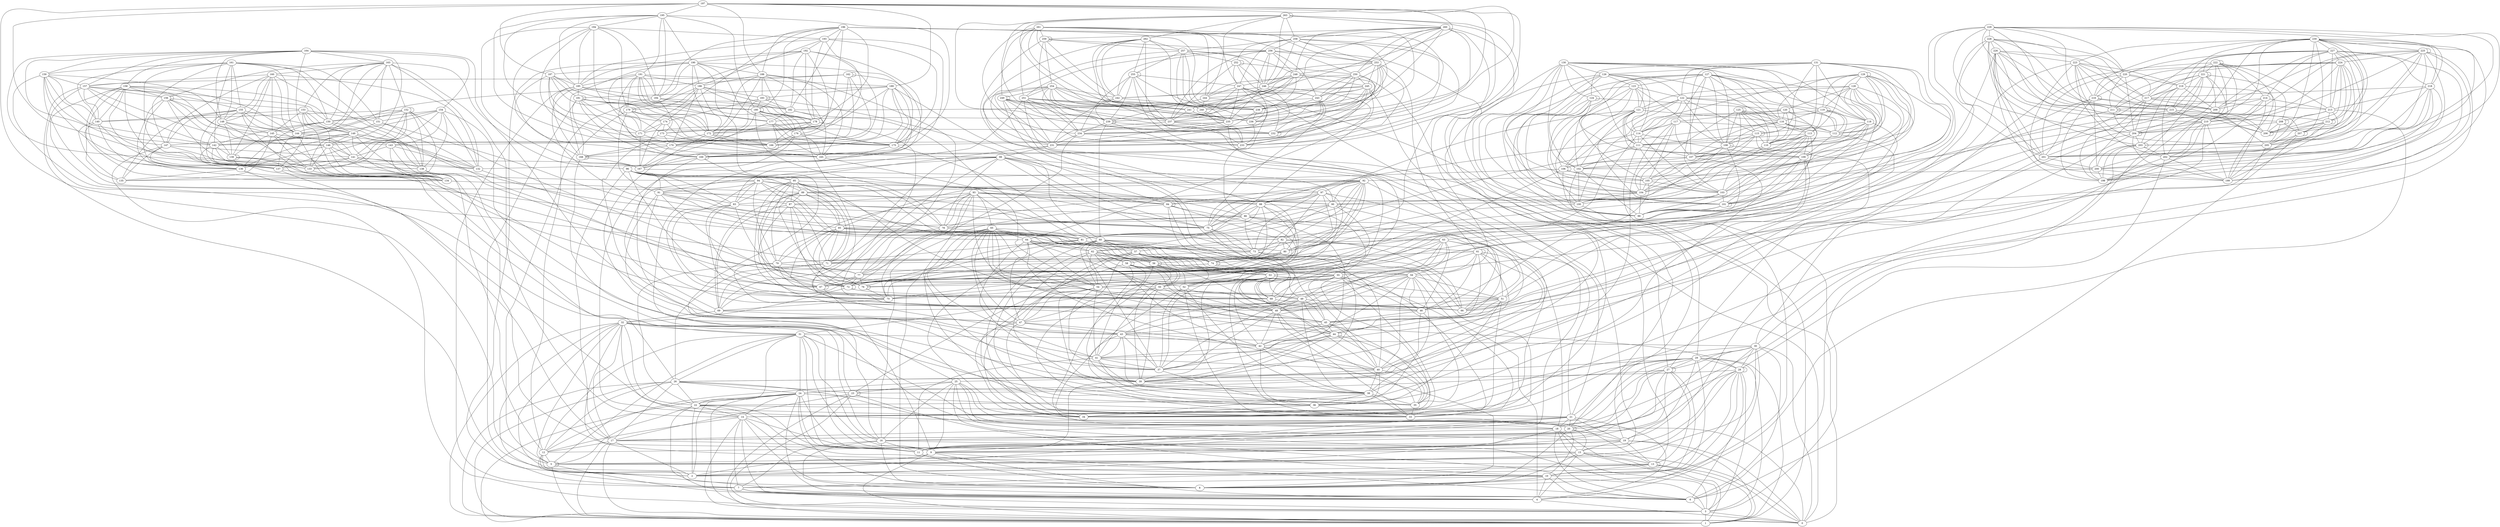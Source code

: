 /* Created by igraph 0.7.1 */
graph {
  0 [
    com=0
  ];
  1 [
    com=0
  ];
  2 [
    com=0
  ];
  3 [
    com=0
  ];
  4 [
    com=0
  ];
  5 [
    com=0
  ];
  6 [
    com=0
  ];
  7 [
    com=0
  ];
  8 [
    com=0
  ];
  9 [
    com=0
  ];
  10 [
    com=0
  ];
  11 [
    com=0
  ];
  12 [
    com=0
  ];
  13 [
    com=0
  ];
  14 [
    com=0
  ];
  15 [
    com=0
  ];
  16 [
    com=0
  ];
  17 [
    com=0
  ];
  18 [
    com=0
  ];
  19 [
    com=0
  ];
  20 [
    com=0
  ];
  21 [
    com=0
  ];
  22 [
    com=0
  ];
  23 [
    com=0
  ];
  24 [
    com=0
  ];
  25 [
    com=0
  ];
  26 [
    com=0
  ];
  27 [
    com=0
  ];
  28 [
    com=0
  ];
  29 [
    com=0
  ];
  30 [
    com=0
  ];
  31 [
    com=0
  ];
  32 [
    com=0
  ];
  33 [
    com=1
  ];
  34 [
    com=1
  ];
  35 [
    com=1
  ];
  36 [
    com=1
  ];
  37 [
    com=1
  ];
  38 [
    com=1
  ];
  39 [
    com=1
  ];
  40 [
    com=1
  ];
  41 [
    com=1
  ];
  42 [
    com=1
  ];
  43 [
    com=1
  ];
  44 [
    com=1
  ];
  45 [
    com=1
  ];
  46 [
    com=1
  ];
  47 [
    com=1
  ];
  48 [
    com=1
  ];
  49 [
    com=1
  ];
  50 [
    com=1
  ];
  51 [
    com=1
  ];
  52 [
    com=1
  ];
  53 [
    com=1
  ];
  54 [
    com=1
  ];
  55 [
    com=1
  ];
  56 [
    com=1
  ];
  57 [
    com=1
  ];
  58 [
    com=1
  ];
  59 [
    com=1
  ];
  60 [
    com=1
  ];
  61 [
    com=1
  ];
  62 [
    com=1
  ];
  63 [
    com=1
  ];
  64 [
    com=1
  ];
  65 [
    com=1
  ];
  66 [
    com=2
  ];
  67 [
    com=2
  ];
  68 [
    com=2
  ];
  69 [
    com=2
  ];
  70 [
    com=2
  ];
  71 [
    com=2
  ];
  72 [
    com=2
  ];
  73 [
    com=2
  ];
  74 [
    com=2
  ];
  75 [
    com=2
  ];
  76 [
    com=2
  ];
  77 [
    com=2
  ];
  78 [
    com=2
  ];
  79 [
    com=2
  ];
  80 [
    com=2
  ];
  81 [
    com=2
  ];
  82 [
    com=2
  ];
  83 [
    com=2
  ];
  84 [
    com=2
  ];
  85 [
    com=2
  ];
  86 [
    com=2
  ];
  87 [
    com=2
  ];
  88 [
    com=2
  ];
  89 [
    com=2
  ];
  90 [
    com=2
  ];
  91 [
    com=2
  ];
  92 [
    com=2
  ];
  93 [
    com=2
  ];
  94 [
    com=2
  ];
  95 [
    com=2
  ];
  96 [
    com=2
  ];
  97 [
    com=2
  ];
  98 [
    com=2
  ];
  99 [
    com=3
  ];
  100 [
    com=3
  ];
  101 [
    com=3
  ];
  102 [
    com=3
  ];
  103 [
    com=3
  ];
  104 [
    com=3
  ];
  105 [
    com=3
  ];
  106 [
    com=3
  ];
  107 [
    com=3
  ];
  108 [
    com=3
  ];
  109 [
    com=3
  ];
  110 [
    com=3
  ];
  111 [
    com=3
  ];
  112 [
    com=3
  ];
  113 [
    com=3
  ];
  114 [
    com=3
  ];
  115 [
    com=3
  ];
  116 [
    com=3
  ];
  117 [
    com=3
  ];
  118 [
    com=3
  ];
  119 [
    com=3
  ];
  120 [
    com=3
  ];
  121 [
    com=3
  ];
  122 [
    com=3
  ];
  123 [
    com=3
  ];
  124 [
    com=3
  ];
  125 [
    com=3
  ];
  126 [
    com=3
  ];
  127 [
    com=3
  ];
  128 [
    com=3
  ];
  129 [
    com=3
  ];
  130 [
    com=3
  ];
  131 [
    com=3
  ];
  132 [
    com=4
  ];
  133 [
    com=4
  ];
  134 [
    com=4
  ];
  135 [
    com=4
  ];
  136 [
    com=4
  ];
  137 [
    com=4
  ];
  138 [
    com=4
  ];
  139 [
    com=4
  ];
  140 [
    com=4
  ];
  141 [
    com=4
  ];
  142 [
    com=4
  ];
  143 [
    com=4
  ];
  144 [
    com=4
  ];
  145 [
    com=4
  ];
  146 [
    com=4
  ];
  147 [
    com=4
  ];
  148 [
    com=4
  ];
  149 [
    com=4
  ];
  150 [
    com=4
  ];
  151 [
    com=4
  ];
  152 [
    com=4
  ];
  153 [
    com=4
  ];
  154 [
    com=4
  ];
  155 [
    com=4
  ];
  156 [
    com=4
  ];
  157 [
    com=4
  ];
  158 [
    com=4
  ];
  159 [
    com=4
  ];
  160 [
    com=4
  ];
  161 [
    com=4
  ];
  162 [
    com=4
  ];
  163 [
    com=4
  ];
  164 [
    com=4
  ];
  165 [
    com=5
  ];
  166 [
    com=5
  ];
  167 [
    com=5
  ];
  168 [
    com=5
  ];
  169 [
    com=5
  ];
  170 [
    com=5
  ];
  171 [
    com=5
  ];
  172 [
    com=5
  ];
  173 [
    com=5
  ];
  174 [
    com=5
  ];
  175 [
    com=5
  ];
  176 [
    com=5
  ];
  177 [
    com=5
  ];
  178 [
    com=5
  ];
  179 [
    com=5
  ];
  180 [
    com=5
  ];
  181 [
    com=5
  ];
  182 [
    com=5
  ];
  183 [
    com=5
  ];
  184 [
    com=5
  ];
  185 [
    com=5
  ];
  186 [
    com=5
  ];
  187 [
    com=5
  ];
  188 [
    com=5
  ];
  189 [
    com=5
  ];
  190 [
    com=5
  ];
  191 [
    com=5
  ];
  192 [
    com=5
  ];
  193 [
    com=5
  ];
  194 [
    com=5
  ];
  195 [
    com=5
  ];
  196 [
    com=5
  ];
  197 [
    com=5
  ];
  198 [
    com=6
  ];
  199 [
    com=6
  ];
  200 [
    com=6
  ];
  201 [
    com=6
  ];
  202 [
    com=6
  ];
  203 [
    com=6
  ];
  204 [
    com=6
  ];
  205 [
    com=6
  ];
  206 [
    com=6
  ];
  207 [
    com=6
  ];
  208 [
    com=6
  ];
  209 [
    com=6
  ];
  210 [
    com=6
  ];
  211 [
    com=6
  ];
  212 [
    com=6
  ];
  213 [
    com=6
  ];
  214 [
    com=6
  ];
  215 [
    com=6
  ];
  216 [
    com=6
  ];
  217 [
    com=6
  ];
  218 [
    com=6
  ];
  219 [
    com=6
  ];
  220 [
    com=6
  ];
  221 [
    com=6
  ];
  222 [
    com=6
  ];
  223 [
    com=6
  ];
  224 [
    com=6
  ];
  225 [
    com=6
  ];
  226 [
    com=6
  ];
  227 [
    com=6
  ];
  228 [
    com=6
  ];
  229 [
    com=6
  ];
  230 [
    com=6
  ];
  231 [
    com=7
  ];
  232 [
    com=7
  ];
  233 [
    com=7
  ];
  234 [
    com=7
  ];
  235 [
    com=7
  ];
  236 [
    com=7
  ];
  237 [
    com=7
  ];
  238 [
    com=7
  ];
  239 [
    com=7
  ];
  240 [
    com=7
  ];
  241 [
    com=7
  ];
  242 [
    com=7
  ];
  243 [
    com=7
  ];
  244 [
    com=7
  ];
  245 [
    com=7
  ];
  246 [
    com=7
  ];
  247 [
    com=7
  ];
  248 [
    com=7
  ];
  249 [
    com=7
  ];
  250 [
    com=7
  ];
  251 [
    com=7
  ];
  252 [
    com=7
  ];
  253 [
    com=7
  ];
  254 [
    com=7
  ];
  255 [
    com=7
  ];
  256 [
    com=7
  ];
  257 [
    com=7
  ];
  258 [
    com=7
  ];
  259 [
    com=7
  ];
  260 [
    com=7
  ];
  261 [
    com=7
  ];
  262 [
    com=7
  ];
  263 [
    com=7
  ];

  7 -- 6 [
    weight=1
  ];
  28 -- 9 [
    weight=1
  ];
  10 -- 8 [
    weight=1
  ];
  30 -- 12 [
    weight=1
  ];
  22 -- 11 [
    weight=1
  ];
  29 -- 11 [
    weight=1
  ];
  15 -- 13 [
    weight=1
  ];
  18 -- 15 [
    weight=1
  ];
  17 -- 12 [
    weight=1
  ];
  18 -- 1 [
    weight=1
  ];
  28 -- 26 [
    weight=1
  ];
  32 -- 11 [
    weight=1
  ];
  14 -- 8 [
    weight=1
  ];
  31 -- 9 [
    weight=1
  ];
  21 -- 20 [
    weight=1
  ];
  24 -- 2 [
    weight=1
  ];
  24 -- 8 [
    weight=1
  ];
  7 -- 3 [
    weight=1
  ];
  26 -- 0 [
    weight=1
  ];
  31 -- 5 [
    weight=1
  ];
  32 -- 18 [
    weight=1
  ];
  32 -- 22 [
    weight=1
  ];
  29 -- 21 [
    weight=1
  ];
  20 -- 15 [
    weight=1
  ];
  14 -- 10 [
    weight=1
  ];
  29 -- 28 [
    weight=1
  ];
  24 -- 11 [
    weight=1
  ];
  12 -- 5 [
    weight=1
  ];
  26 -- 17 [
    weight=1
  ];
  7 -- 4 [
    weight=1
  ];
  19 -- 0 [
    weight=1
  ];
  9 -- 6 [
    weight=1
  ];
  21 -- 19 [
    weight=1
  ];
  31 -- 20 [
    weight=1
  ];
  25 -- 6 [
    weight=1
  ];
  12 -- 2 [
    weight=1
  ];
  5 -- 4 [
    weight=1
  ];
  30 -- 8 [
    weight=1
  ];
  32 -- 17 [
    weight=1
  ];
  14 -- 7 [
    weight=1
  ];
  13 -- 1 [
    weight=1
  ];
  30 -- 27 [
    weight=1
  ];
  27 -- 16 [
    weight=1
  ];
  29 -- 3 [
    weight=1
  ];
  3 -- 0 [
    weight=1
  ];
  18 -- 3 [
    weight=1
  ];
  26 -- 12 [
    weight=1
  ];
  20 -- 10 [
    weight=1
  ];
  24 -- 9 [
    weight=1
  ];
  20 -- 20 [
    weight=1
  ];
  27 -- 11 [
    weight=1
  ];
  31 -- 26 [
    weight=1
  ];
  5 -- 1 [
    weight=1
  ];
  25 -- 23 [
    weight=1
  ];
  23 -- 10 [
    weight=1
  ];
  23 -- 3 [
    weight=1
  ];
  22 -- 5 [
    weight=1
  ];
  31 -- 30 [
    weight=1
  ];
  26 -- 1 [
    weight=1
  ];
  26 -- 22 [
    weight=1
  ];
  15 -- 5 [
    weight=1
  ];
  17 -- 2 [
    weight=1
  ];
  9 -- 1 [
    weight=1
  ];
  25 -- 18 [
    weight=1
  ];
  31 -- 24 [
    weight=1
  ];
  13 -- 0 [
    weight=1
  ];
  6 -- 3 [
    weight=1
  ];
  27 -- 20 [
    weight=1
  ];
  17 -- 1 [
    weight=1
  ];
  10 -- 4 [
    weight=1
  ];
  15 -- 0 [
    weight=1
  ];
  22 -- 14 [
    weight=1
  ];
  26 -- 19 [
    weight=1
  ];
  13 -- 10 [
    weight=1
  ];
  21 -- 18 [
    weight=1
  ];
  30 -- 29 [
    weight=1
  ];
  23 -- 0 [
    weight=1
  ];
  31 -- 12 [
    weight=1
  ];
  25 -- 0 [
    weight=1
  ];
  28 -- 2 [
    weight=1
  ];
  29 -- 14 [
    weight=1
  ];
  19 -- 9 [
    weight=1
  ];
  16 -- 11 [
    weight=1
  ];
  32 -- 16 [
    weight=1
  ];
  32 -- 31 [
    weight=1
  ];
  25 -- 12 [
    weight=1
  ];
  16 -- 7 [
    weight=1
  ];
  26 -- 24 [
    weight=1
  ];
  24 -- 22 [
    weight=1
  ];
  28 -- 3 [
    weight=1
  ];
  31 -- 16 [
    weight=1
  ];
  16 -- 6 [
    weight=1
  ];
  9 -- 4 [
    weight=1
  ];
  22 -- 10 [
    weight=1
  ];
  25 -- 3 [
    weight=1
  ];
  32 -- 1 [
    weight=1
  ];
  13 -- 2 [
    weight=1
  ];
  24 -- 21 [
    weight=1
  ];
  20 -- 19 [
    weight=1
  ];
  24 -- 1 [
    weight=1
  ];
  14 -- 9 [
    weight=1
  ];
  20 -- 8 [
    weight=1
  ];
  19 -- 5 [
    weight=1
  ];
  21 -- 2 [
    weight=1
  ];
  26 -- 23 [
    weight=1
  ];
  32 -- 7 [
    weight=1
  ];
  19 -- 13 [
    weight=1
  ];
  30 -- 14 [
    weight=1
  ];
  30 -- 0 [
    weight=1
  ];
  25 -- 9 [
    weight=1
  ];
  12 -- 8 [
    weight=1
  ];
  13 -- 13 [
    weight=1
  ];
  19 -- 1 [
    weight=1
  ];
  32 -- 5 [
    weight=1
  ];
  30 -- 5 [
    weight=1
  ];
  13 -- 7 [
    weight=1
  ];
  17 -- 0 [
    weight=1
  ];
  19 -- 15 [
    weight=1
  ];
  24 -- 3 [
    weight=1
  ];
  11 -- 8 [
    weight=1
  ];
  28 -- 28 [
    weight=1
  ];
  27 -- 9 [
    weight=1
  ];
  32 -- 14 [
    weight=1
  ];
  21 -- 4 [
    weight=1
  ];
  14 -- 4 [
    weight=1
  ];
  22 -- 21 [
    weight=1
  ];
  14 -- 1 [
    weight=1
  ];
  20 -- 17 [
    weight=1
  ];
  22 -- 4 [
    weight=1
  ];
  24 -- 4 [
    weight=1
  ];
  9 -- 2 [
    weight=1
  ];
  31 -- 11 [
    weight=1
  ];
  21 -- 17 [
    weight=1
  ];
  28 -- 6 [
    weight=1
  ];
  15 -- 3 [
    weight=1
  ];
  18 -- 16 [
    weight=1
  ];
  25 -- 20 [
    weight=1
  ];
  23 -- 17 [
    weight=1
  ];
  27 -- 27 [
    weight=1
  ];
  29 -- 1 [
    weight=1
  ];
  28 -- 8 [
    weight=1
  ];
  17 -- 11 [
    weight=1
  ];
  19 -- 11 [
    weight=1
  ];
  4 -- 0 [
    weight=1
  ];
  23 -- 23 [
    weight=1
  ];
  25 -- 16 [
    weight=1
  ];
  22 -- 2 [
    weight=1
  ];
  27 -- 13 [
    weight=1
  ];
  16 -- 8 [
    weight=1
  ];
  14 -- 12 [
    weight=1
  ];
  27 -- 10 [
    weight=1
  ];
  30 -- 17 [
    weight=1
  ];
  15 -- 8 [
    weight=1
  ];
  10 -- 7 [
    weight=1
  ];
  29 -- 26 [
    weight=1
  ];
  30 -- 28 [
    weight=1
  ];
  24 -- 14 [
    weight=1
  ];
  10 -- 6 [
    weight=1
  ];
  29 -- 27 [
    weight=1
  ];
  18 -- 6 [
    weight=1
  ];
  30 -- 6 [
    weight=1
  ];
  31 -- 22 [
    weight=1
  ];
  32 -- 13 [
    weight=1
  ];
  28 -- 20 [
    weight=1
  ];
  28 -- 5 [
    weight=1
  ];
  29 -- 18 [
    weight=1
  ];
  3 -- 1 [
    weight=1
  ];
  27 -- 23 [
    weight=1
  ];
  29 -- 19 [
    weight=1
  ];
  32 -- 10 [
    weight=1
  ];
  21 -- 11 [
    weight=1
  ];
  5 -- 5 [
    weight=1
  ];
  15 -- 4 [
    weight=1
  ];
  16 -- 15 [
    weight=1
  ];
  12 -- 6 [
    weight=1
  ];
  18 -- 2 [
    weight=1
  ];
  48 -- 37 [
    weight=1
  ];
  61 -- 61 [
    weight=1
  ];
  62 -- 55 [
    weight=1
  ];
  57 -- 56 [
    weight=1
  ];
  63 -- 49 [
    weight=1
  ];
  50 -- 39 [
    weight=1
  ];
  58 -- 39 [
    weight=1
  ];
  60 -- 33 [
    weight=1
  ];
  58 -- 41 [
    weight=1
  ];
  61 -- 48 [
    weight=1
  ];
  44 -- 34 [
    weight=1
  ];
  46 -- 35 [
    weight=1
  ];
  50 -- 49 [
    weight=1
  ];
  51 -- 34 [
    weight=1
  ];
  55 -- 34 [
    weight=1
  ];
  59 -- 43 [
    weight=1
  ];
  38 -- 33 [
    weight=1
  ];
  42 -- 36 [
    weight=1
  ];
  64 -- 53 [
    weight=1
  ];
  57 -- 52 [
    weight=1
  ];
  65 -- 60 [
    weight=1
  ];
  47 -- 42 [
    weight=1
  ];
  53 -- 52 [
    weight=1
  ];
  56 -- 55 [
    weight=1
  ];
  45 -- 44 [
    weight=1
  ];
  63 -- 50 [
    weight=1
  ];
  57 -- 53 [
    weight=1
  ];
  43 -- 36 [
    weight=1
  ];
  52 -- 37 [
    weight=1
  ];
  61 -- 46 [
    weight=1
  ];
  61 -- 43 [
    weight=1
  ];
  62 -- 54 [
    weight=1
  ];
  58 -- 58 [
    weight=1
  ];
  36 -- 33 [
    weight=1
  ];
  60 -- 37 [
    weight=1
  ];
  58 -- 46 [
    weight=1
  ];
  50 -- 47 [
    weight=1
  ];
  57 -- 49 [
    weight=1
  ];
  64 -- 37 [
    weight=1
  ];
  62 -- 58 [
    weight=1
  ];
  55 -- 33 [
    weight=1
  ];
  63 -- 59 [
    weight=1
  ];
  59 -- 46 [
    weight=1
  ];
  54 -- 47 [
    weight=1
  ];
  47 -- 34 [
    weight=1
  ];
  45 -- 35 [
    weight=1
  ];
  64 -- 62 [
    weight=1
  ];
  57 -- 33 [
    weight=1
  ];
  43 -- 42 [
    weight=1
  ];
  59 -- 51 [
    weight=1
  ];
  65 -- 41 [
    weight=1
  ];
  49 -- 37 [
    weight=1
  ];
  63 -- 62 [
    weight=1
  ];
  35 -- 33 [
    weight=1
  ];
  49 -- 43 [
    weight=1
  ];
  40 -- 35 [
    weight=1
  ];
  54 -- 39 [
    weight=1
  ];
  62 -- 56 [
    weight=1
  ];
  49 -- 46 [
    weight=1
  ];
  59 -- 33 [
    weight=1
  ];
  41 -- 40 [
    weight=1
  ];
  60 -- 57 [
    weight=1
  ];
  43 -- 41 [
    weight=1
  ];
  61 -- 37 [
    weight=1
  ];
  49 -- 48 [
    weight=1
  ];
  64 -- 50 [
    weight=1
  ];
  48 -- 42 [
    weight=1
  ];
  65 -- 33 [
    weight=1
  ];
  58 -- 52 [
    weight=1
  ];
  49 -- 44 [
    weight=1
  ];
  50 -- 41 [
    weight=1
  ];
  60 -- 56 [
    weight=1
  ];
  57 -- 47 [
    weight=1
  ];
  41 -- 37 [
    weight=1
  ];
  65 -- 39 [
    weight=1
  ];
  64 -- 47 [
    weight=1
  ];
  61 -- 56 [
    weight=1
  ];
  53 -- 49 [
    weight=1
  ];
  48 -- 33 [
    weight=1
  ];
  64 -- 59 [
    weight=1
  ];
  42 -- 38 [
    weight=1
  ];
  62 -- 44 [
    weight=1
  ];
  56 -- 56 [
    weight=1
  ];
  38 -- 36 [
    weight=1
  ];
  55 -- 35 [
    weight=1
  ];
  55 -- 43 [
    weight=1
  ];
  52 -- 48 [
    weight=1
  ];
  55 -- 52 [
    weight=1
  ];
  61 -- 40 [
    weight=1
  ];
  58 -- 53 [
    weight=1
  ];
  41 -- 38 [
    weight=1
  ];
  60 -- 48 [
    weight=1
  ];
  55 -- 50 [
    weight=1
  ];
  63 -- 52 [
    weight=1
  ];
  46 -- 39 [
    weight=1
  ];
  37 -- 36 [
    weight=1
  ];
  38 -- 34 [
    weight=1
  ];
  52 -- 38 [
    weight=1
  ];
  62 -- 36 [
    weight=1
  ];
  65 -- 45 [
    weight=1
  ];
  60 -- 50 [
    weight=1
  ];
  61 -- 55 [
    weight=1
  ];
  45 -- 42 [
    weight=1
  ];
  51 -- 36 [
    weight=1
  ];
  40 -- 36 [
    weight=1
  ];
  59 -- 40 [
    weight=1
  ];
  65 -- 43 [
    weight=1
  ];
  60 -- 34 [
    weight=1
  ];
  38 -- 35 [
    weight=1
  ];
  51 -- 46 [
    weight=1
  ];
  53 -- 44 [
    weight=1
  ];
  63 -- 48 [
    weight=1
  ];
  44 -- 37 [
    weight=1
  ];
  57 -- 40 [
    weight=1
  ];
  44 -- 44 [
    weight=1
  ];
  52 -- 34 [
    weight=1
  ];
  43 -- 37 [
    weight=1
  ];
  45 -- 40 [
    weight=1
  ];
  56 -- 39 [
    weight=1
  ];
  60 -- 39 [
    weight=1
  ];
  42 -- 41 [
    weight=1
  ];
  51 -- 44 [
    weight=1
  ];
  42 -- 40 [
    weight=1
  ];
  61 -- 34 [
    weight=1
  ];
  59 -- 54 [
    weight=1
  ];
  65 -- 62 [
    weight=1
  ];
  55 -- 40 [
    weight=1
  ];
  64 -- 54 [
    weight=1
  ];
  59 -- 47 [
    weight=1
  ];
  50 -- 45 [
    weight=1
  ];
  52 -- 33 [
    weight=1
  ];
  54 -- 34 [
    weight=1
  ];
  65 -- 64 [
    weight=1
  ];
  53 -- 51 [
    weight=1
  ];
  41 -- 35 [
    weight=1
  ];
  54 -- 41 [
    weight=1
  ];
  58 -- 45 [
    weight=1
  ];
  65 -- 48 [
    weight=1
  ];
  40 -- 38 [
    weight=1
  ];
  62 -- 42 [
    weight=1
  ];
  53 -- 33 [
    weight=1
  ];
  59 -- 42 [
    weight=1
  ];
  65 -- 54 [
    weight=1
  ];
  53 -- 37 [
    weight=1
  ];
  53 -- 42 [
    weight=1
  ];
  63 -- 45 [
    weight=1
  ];
  55 -- 54 [
    weight=1
  ];
  56 -- 50 [
    weight=1
  ];
  39 -- 38 [
    weight=1
  ];
  47 -- 33 [
    weight=1
  ];
  57 -- 46 [
    weight=1
  ];
  62 -- 38 [
    weight=1
  ];
  63 -- 51 [
    weight=1
  ];
  47 -- 43 [
    weight=1
  ];
  65 -- 44 [
    weight=1
  ];
  60 -- 54 [
    weight=1
  ];
  46 -- 45 [
    weight=1
  ];
  49 -- 38 [
    weight=1
  ];
  54 -- 37 [
    weight=1
  ];
  49 -- 45 [
    weight=1
  ];
  44 -- 39 [
    weight=1
  ];
  51 -- 48 [
    weight=1
  ];
  48 -- 35 [
    weight=1
  ];
  51 -- 41 [
    weight=1
  ];
  64 -- 58 [
    weight=1
  ];
  63 -- 46 [
    weight=1
  ];
  54 -- 51 [
    weight=1
  ];
  57 -- 34 [
    weight=1
  ];
  36 -- 34 [
    weight=1
  ];
  60 -- 45 [
    weight=1
  ];
  64 -- 40 [
    weight=1
  ];
  59 -- 36 [
    weight=1
  ];
  40 -- 39 [
    weight=1
  ];
  65 -- 47 [
    weight=1
  ];
  43 -- 35 [
    weight=1
  ];
  44 -- 35 [
    weight=1
  ];
  53 -- 39 [
    weight=1
  ];
  82 -- 77 [
    weight=1
  ];
  87 -- 72 [
    weight=1
  ];
  75 -- 66 [
    weight=1
  ];
  98 -- 91 [
    weight=1
  ];
  94 -- 70 [
    weight=1
  ];
  74 -- 67 [
    weight=1
  ];
  76 -- 76 [
    weight=1
  ];
  97 -- 80 [
    weight=1
  ];
  94 -- 73 [
    weight=1
  ];
  82 -- 66 [
    weight=1
  ];
  84 -- 84 [
    weight=1
  ];
  83 -- 67 [
    weight=1
  ];
  95 -- 89 [
    weight=1
  ];
  94 -- 79 [
    weight=1
  ];
  71 -- 69 [
    weight=1
  ];
  97 -- 73 [
    weight=1
  ];
  87 -- 69 [
    weight=1
  ];
  97 -- 88 [
    weight=1
  ];
  91 -- 83 [
    weight=1
  ];
  77 -- 69 [
    weight=1
  ];
  90 -- 79 [
    weight=1
  ];
  92 -- 66 [
    weight=1
  ];
  84 -- 82 [
    weight=1
  ];
  91 -- 90 [
    weight=1
  ];
  91 -- 74 [
    weight=1
  ];
  96 -- 67 [
    weight=1
  ];
  92 -- 90 [
    weight=1
  ];
  71 -- 70 [
    weight=1
  ];
  89 -- 87 [
    weight=1
  ];
  98 -- 71 [
    weight=1
  ];
  84 -- 68 [
    weight=1
  ];
  96 -- 86 [
    weight=1
  ];
  94 -- 80 [
    weight=1
  ];
  67 -- 67 [
    weight=1
  ];
  86 -- 78 [
    weight=1
  ];
  81 -- 74 [
    weight=1
  ];
  81 -- 76 [
    weight=1
  ];
  85 -- 82 [
    weight=1
  ];
  96 -- 90 [
    weight=1
  ];
  80 -- 77 [
    weight=1
  ];
  97 -- 82 [
    weight=1
  ];
  88 -- 75 [
    weight=1
  ];
  85 -- 71 [
    weight=1
  ];
  96 -- 83 [
    weight=1
  ];
  86 -- 85 [
    weight=1
  ];
  95 -- 81 [
    weight=1
  ];
  92 -- 67 [
    weight=1
  ];
  92 -- 85 [
    weight=1
  ];
  95 -- 67 [
    weight=1
  ];
  94 -- 69 [
    weight=1
  ];
  85 -- 81 [
    weight=1
  ];
  88 -- 70 [
    weight=1
  ];
  90 -- 86 [
    weight=1
  ];
  80 -- 79 [
    weight=1
  ];
  89 -- 69 [
    weight=1
  ];
  94 -- 75 [
    weight=1
  ];
  93 -- 67 [
    weight=1
  ];
  98 -- 78 [
    weight=1
  ];
  79 -- 66 [
    weight=1
  ];
  85 -- 79 [
    weight=1
  ];
  86 -- 73 [
    weight=1
  ];
  84 -- 70 [
    weight=1
  ];
  80 -- 74 [
    weight=1
  ];
  82 -- 72 [
    weight=1
  ];
  93 -- 72 [
    weight=1
  ];
  98 -- 69 [
    weight=1
  ];
  89 -- 71 [
    weight=1
  ];
  96 -- 78 [
    weight=1
  ];
  89 -- 76 [
    weight=1
  ];
  88 -- 86 [
    weight=1
  ];
  78 -- 70 [
    weight=1
  ];
  97 -- 78 [
    weight=1
  ];
  72 -- 68 [
    weight=1
  ];
  95 -- 87 [
    weight=1
  ];
  96 -- 95 [
    weight=1
  ];
  79 -- 77 [
    weight=1
  ];
  73 -- 69 [
    weight=1
  ];
  87 -- 77 [
    weight=1
  ];
  95 -- 83 [
    weight=1
  ];
  79 -- 68 [
    weight=1
  ];
  82 -- 73 [
    weight=1
  ];
  93 -- 90 [
    weight=1
  ];
  91 -- 77 [
    weight=1
  ];
  98 -- 73 [
    weight=1
  ];
  77 -- 76 [
    weight=1
  ];
  94 -- 81 [
    weight=1
  ];
  95 -- 71 [
    weight=1
  ];
  95 -- 88 [
    weight=1
  ];
  84 -- 77 [
    weight=1
  ];
  90 -- 81 [
    weight=1
  ];
  86 -- 66 [
    weight=1
  ];
  85 -- 76 [
    weight=1
  ];
  96 -- 84 [
    weight=1
  ];
  75 -- 73 [
    weight=1
  ];
  89 -- 85 [
    weight=1
  ];
  98 -- 75 [
    weight=1
  ];
  83 -- 68 [
    weight=1
  ];
  90 -- 70 [
    weight=1
  ];
  88 -- 72 [
    weight=1
  ];
  68 -- 66 [
    weight=1
  ];
  92 -- 81 [
    weight=1
  ];
  90 -- 67 [
    weight=1
  ];
  87 -- 71 [
    weight=1
  ];
  91 -- 66 [
    weight=1
  ];
  70 -- 69 [
    weight=1
  ];
  84 -- 74 [
    weight=1
  ];
  92 -- 82 [
    weight=1
  ];
  97 -- 72 [
    weight=1
  ];
  92 -- 88 [
    weight=1
  ];
  88 -- 74 [
    weight=1
  ];
  92 -- 80 [
    weight=1
  ];
  95 -- 68 [
    weight=1
  ];
  89 -- 75 [
    weight=1
  ];
  76 -- 70 [
    weight=1
  ];
  89 -- 72 [
    weight=1
  ];
  80 -- 67 [
    weight=1
  ];
  87 -- 86 [
    weight=1
  ];
  93 -- 81 [
    weight=1
  ];
  94 -- 83 [
    weight=1
  ];
  78 -- 74 [
    weight=1
  ];
  85 -- 67 [
    weight=1
  ];
  93 -- 68 [
    weight=1
  ];
  88 -- 68 [
    weight=1
  ];
  95 -- 78 [
    weight=1
  ];
  92 -- 89 [
    weight=1
  ];
  82 -- 80 [
    weight=1
  ];
  97 -- 90 [
    weight=1
  ];
  77 -- 67 [
    weight=1
  ];
  93 -- 78 [
    weight=1
  ];
  86 -- 68 [
    weight=1
  ];
  78 -- 77 [
    weight=1
  ];
  91 -- 78 [
    weight=1
  ];
  92 -- 75 [
    weight=1
  ];
  97 -- 75 [
    weight=1
  ];
  92 -- 84 [
    weight=1
  ];
  83 -- 76 [
    weight=1
  ];
  93 -- 84 [
    weight=1
  ];
  73 -- 71 [
    weight=1
  ];
  96 -- 89 [
    weight=1
  ];
  95 -- 79 [
    weight=1
  ];
  85 -- 72 [
    weight=1
  ];
  93 -- 88 [
    weight=1
  ];
  98 -- 96 [
    weight=1
  ];
  90 -- 66 [
    weight=1
  ];
  96 -- 91 [
    weight=1
  ];
  83 -- 75 [
    weight=1
  ];
  83 -- 70 [
    weight=1
  ];
  98 -- 80 [
    weight=1
  ];
  81 -- 70 [
    weight=1
  ];
  77 -- 72 [
    weight=1
  ];
  88 -- 81 [
    weight=1
  ];
  74 -- 74 [
    weight=1
  ];
  81 -- 71 [
    weight=1
  ];
  93 -- 79 [
    weight=1
  ];
  73 -- 66 [
    weight=1
  ];
  98 -- 84 [
    weight=1
  ];
  93 -- 87 [
    weight=1
  ];
  94 -- 91 [
    weight=1
  ];
  87 -- 75 [
    weight=1
  ];
  98 -- 97 [
    weight=1
  ];
  95 -- 85 [
    weight=1
  ];
  86 -- 75 [
    weight=1
  ];
  72 -- 72 [
    weight=1
  ];
  92 -- 71 [
    weight=1
  ];
  121 -- 116 [
    weight=1
  ];
  127 -- 108 [
    weight=1
  ];
  128 -- 106 [
    weight=1
  ];
  105 -- 103 [
    weight=1
  ];
  122 -- 121 [
    weight=1
  ];
  126 -- 123 [
    weight=1
  ];
  128 -- 110 [
    weight=1
  ];
  103 -- 99 [
    weight=1
  ];
  125 -- 116 [
    weight=1
  ];
  116 -- 101 [
    weight=1
  ];
  109 -- 101 [
    weight=1
  ];
  131 -- 105 [
    weight=1
  ];
  124 -- 105 [
    weight=1
  ];
  106 -- 106 [
    weight=1
  ];
  106 -- 99 [
    weight=1
  ];
  111 -- 103 [
    weight=1
  ];
  123 -- 106 [
    weight=1
  ];
  130 -- 100 [
    weight=1
  ];
  129 -- 112 [
    weight=1
  ];
  116 -- 107 [
    weight=1
  ];
  115 -- 107 [
    weight=1
  ];
  126 -- 100 [
    weight=1
  ];
  117 -- 111 [
    weight=1
  ];
  119 -- 119 [
    weight=1
  ];
  107 -- 102 [
    weight=1
  ];
  126 -- 110 [
    weight=1
  ];
  128 -- 121 [
    weight=1
  ];
  121 -- 102 [
    weight=1
  ];
  127 -- 117 [
    weight=1
  ];
  112 -- 109 [
    weight=1
  ];
  114 -- 111 [
    weight=1
  ];
  114 -- 103 [
    weight=1
  ];
  118 -- 115 [
    weight=1
  ];
  125 -- 125 [
    weight=1
  ];
  126 -- 99 [
    weight=1
  ];
  129 -- 107 [
    weight=1
  ];
  127 -- 118 [
    weight=1
  ];
  129 -- 114 [
    weight=1
  ];
  117 -- 107 [
    weight=1
  ];
  101 -- 101 [
    weight=1
  ];
  113 -- 104 [
    weight=1
  ];
  128 -- 118 [
    weight=1
  ];
  126 -- 121 [
    weight=1
  ];
  128 -- 119 [
    weight=1
  ];
  128 -- 112 [
    weight=1
  ];
  116 -- 108 [
    weight=1
  ];
  114 -- 109 [
    weight=1
  ];
  118 -- 112 [
    weight=1
  ];
  110 -- 100 [
    weight=1
  ];
  104 -- 100 [
    weight=1
  ];
  131 -- 118 [
    weight=1
  ];
  127 -- 102 [
    weight=1
  ];
  129 -- 109 [
    weight=1
  ];
  126 -- 114 [
    weight=1
  ];
  119 -- 113 [
    weight=1
  ];
  120 -- 112 [
    weight=1
  ];
  113 -- 101 [
    weight=1
  ];
  109 -- 102 [
    weight=1
  ];
  114 -- 100 [
    weight=1
  ];
  113 -- 99 [
    weight=1
  ];
  121 -- 111 [
    weight=1
  ];
  117 -- 105 [
    weight=1
  ];
  126 -- 122 [
    weight=1
  ];
  109 -- 99 [
    weight=1
  ];
  121 -- 114 [
    weight=1
  ];
  121 -- 100 [
    weight=1
  ];
  125 -- 115 [
    weight=1
  ];
  120 -- 114 [
    weight=1
  ];
  127 -- 123 [
    weight=1
  ];
  131 -- 104 [
    weight=1
  ];
  107 -- 106 [
    weight=1
  ];
  130 -- 118 [
    weight=1
  ];
  123 -- 108 [
    weight=1
  ];
  122 -- 106 [
    weight=1
  ];
  106 -- 105 [
    weight=1
  ];
  129 -- 129 [
    weight=1
  ];
  102 -- 99 [
    weight=1
  ];
  117 -- 114 [
    weight=1
  ];
  119 -- 112 [
    weight=1
  ];
  118 -- 104 [
    weight=1
  ];
  122 -- 111 [
    weight=1
  ];
  113 -- 110 [
    weight=1
  ];
  118 -- 109 [
    weight=1
  ];
  124 -- 102 [
    weight=1
  ];
  108 -- 107 [
    weight=1
  ];
  130 -- 108 [
    weight=1
  ];
  125 -- 110 [
    weight=1
  ];
  108 -- 105 [
    weight=1
  ];
  127 -- 99 [
    weight=1
  ];
  115 -- 110 [
    weight=1
  ];
  129 -- 101 [
    weight=1
  ];
  125 -- 108 [
    weight=1
  ];
  131 -- 103 [
    weight=1
  ];
  101 -- 99 [
    weight=1
  ];
  126 -- 105 [
    weight=1
  ];
  119 -- 116 [
    weight=1
  ];
  125 -- 113 [
    weight=1
  ];
  111 -- 102 [
    weight=1
  ];
  118 -- 107 [
    weight=1
  ];
  113 -- 111 [
    weight=1
  ];
  113 -- 109 [
    weight=1
  ];
  108 -- 108 [
    weight=1
  ];
  128 -- 122 [
    weight=1
  ];
  116 -- 113 [
    weight=1
  ];
  129 -- 119 [
    weight=1
  ];
  130 -- 102 [
    weight=1
  ];
  120 -- 117 [
    weight=1
  ];
  130 -- 126 [
    weight=1
  ];
  131 -- 101 [
    weight=1
  ];
  129 -- 103 [
    weight=1
  ];
  127 -- 104 [
    weight=1
  ];
  123 -- 121 [
    weight=1
  ];
  127 -- 119 [
    weight=1
  ];
  130 -- 110 [
    weight=1
  ];
  119 -- 118 [
    weight=1
  ];
  131 -- 122 [
    weight=1
  ];
  125 -- 104 [
    weight=1
  ];
  111 -- 107 [
    weight=1
  ];
  129 -- 116 [
    weight=1
  ];
  127 -- 116 [
    weight=1
  ];
  123 -- 109 [
    weight=1
  ];
  113 -- 100 [
    weight=1
  ];
  123 -- 104 [
    weight=1
  ];
  124 -- 120 [
    weight=1
  ];
  106 -- 103 [
    weight=1
  ];
  123 -- 114 [
    weight=1
  ];
  129 -- 128 [
    weight=1
  ];
  127 -- 110 [
    weight=1
  ];
  118 -- 99 [
    weight=1
  ];
  122 -- 101 [
    weight=1
  ];
  102 -- 100 [
    weight=1
  ];
  117 -- 104 [
    weight=1
  ];
  123 -- 101 [
    weight=1
  ];
  115 -- 111 [
    weight=1
  ];
  130 -- 111 [
    weight=1
  ];
  122 -- 112 [
    weight=1
  ];
  115 -- 115 [
    weight=1
  ];
  122 -- 116 [
    weight=1
  ];
  129 -- 113 [
    weight=1
  ];
  120 -- 103 [
    weight=1
  ];
  130 -- 119 [
    weight=1
  ];
  122 -- 115 [
    weight=1
  ];
  131 -- 107 [
    weight=1
  ];
  113 -- 103 [
    weight=1
  ];
  127 -- 103 [
    weight=1
  ];
  119 -- 114 [
    weight=1
  ];
  131 -- 115 [
    weight=1
  ];
  124 -- 124 [
    weight=1
  ];
  125 -- 112 [
    weight=1
  ];
  131 -- 110 [
    weight=1
  ];
  117 -- 112 [
    weight=1
  ];
  115 -- 104 [
    weight=1
  ];
  130 -- 124 [
    weight=1
  ];
  128 -- 102 [
    weight=1
  ];
  130 -- 104 [
    weight=1
  ];
  119 -- 111 [
    weight=1
  ];
  115 -- 108 [
    weight=1
  ];
  104 -- 99 [
    weight=1
  ];
  124 -- 99 [
    weight=1
  ];
  125 -- 105 [
    weight=1
  ];
  120 -- 116 [
    weight=1
  ];
  123 -- 122 [
    weight=1
  ];
  116 -- 112 [
    weight=1
  ];
  105 -- 104 [
    weight=1
  ];
  128 -- 120 [
    weight=1
  ];
  108 -- 100 [
    weight=1
  ];
  120 -- 110 [
    weight=1
  ];
  121 -- 106 [
    weight=1
  ];
  131 -- 124 [
    weight=1
  ];
  124 -- 101 [
    weight=1
  ];
  103 -- 101 [
    weight=1
  ];
  131 -- 126 [
    weight=1
  ];
  122 -- 108 [
    weight=1
  ];
  121 -- 109 [
    weight=1
  ];
  152 -- 150 [
    weight=1
  ];
  140 -- 135 [
    weight=1
  ];
  159 -- 157 [
    weight=1
  ];
  162 -- 146 [
    weight=1
  ];
  155 -- 135 [
    weight=1
  ];
  159 -- 147 [
    weight=1
  ];
  160 -- 147 [
    weight=1
  ];
  161 -- 159 [
    weight=1
  ];
  161 -- 150 [
    weight=1
  ];
  152 -- 140 [
    weight=1
  ];
  147 -- 138 [
    weight=1
  ];
  158 -- 135 [
    weight=1
  ];
  155 -- 141 [
    weight=1
  ];
  161 -- 151 [
    weight=1
  ];
  160 -- 144 [
    weight=1
  ];
  155 -- 144 [
    weight=1
  ];
  157 -- 140 [
    weight=1
  ];
  164 -- 137 [
    weight=1
  ];
  146 -- 136 [
    weight=1
  ];
  139 -- 132 [
    weight=1
  ];
  158 -- 150 [
    weight=1
  ];
  141 -- 132 [
    weight=1
  ];
  149 -- 143 [
    weight=1
  ];
  154 -- 143 [
    weight=1
  ];
  161 -- 132 [
    weight=1
  ];
  149 -- 136 [
    weight=1
  ];
  161 -- 155 [
    weight=1
  ];
  148 -- 144 [
    weight=1
  ];
  159 -- 137 [
    weight=1
  ];
  145 -- 135 [
    weight=1
  ];
  148 -- 139 [
    weight=1
  ];
  147 -- 135 [
    weight=1
  ];
  163 -- 151 [
    weight=1
  ];
  159 -- 142 [
    weight=1
  ];
  148 -- 133 [
    weight=1
  ];
  157 -- 155 [
    weight=1
  ];
  153 -- 149 [
    weight=1
  ];
  144 -- 137 [
    weight=1
  ];
  156 -- 146 [
    weight=1
  ];
  144 -- 132 [
    weight=1
  ];
  158 -- 137 [
    weight=1
  ];
  163 -- 142 [
    weight=1
  ];
  139 -- 133 [
    weight=1
  ];
  153 -- 138 [
    weight=1
  ];
  154 -- 138 [
    weight=1
  ];
  146 -- 141 [
    weight=1
  ];
  153 -- 146 [
    weight=1
  ];
  142 -- 139 [
    weight=1
  ];
  164 -- 158 [
    weight=1
  ];
  159 -- 148 [
    weight=1
  ];
  154 -- 151 [
    weight=1
  ];
  163 -- 152 [
    weight=1
  ];
  151 -- 138 [
    weight=1
  ];
  160 -- 132 [
    weight=1
  ];
  160 -- 155 [
    weight=1
  ];
  143 -- 141 [
    weight=1
  ];
  163 -- 132 [
    weight=1
  ];
  136 -- 135 [
    weight=1
  ];
  155 -- 147 [
    weight=1
  ];
  163 -- 156 [
    weight=1
  ];
  164 -- 146 [
    weight=1
  ];
  158 -- 144 [
    weight=1
  ];
  153 -- 151 [
    weight=1
  ];
  161 -- 144 [
    weight=1
  ];
  146 -- 133 [
    weight=1
  ];
  158 -- 136 [
    weight=1
  ];
  158 -- 156 [
    weight=1
  ];
  151 -- 149 [
    weight=1
  ];
  162 -- 144 [
    weight=1
  ];
  161 -- 148 [
    weight=1
  ];
  164 -- 159 [
    weight=1
  ];
  159 -- 140 [
    weight=1
  ];
  155 -- 134 [
    weight=1
  ];
  141 -- 138 [
    weight=1
  ];
  164 -- 157 [
    weight=1
  ];
  157 -- 146 [
    weight=1
  ];
  162 -- 157 [
    weight=1
  ];
  149 -- 133 [
    weight=1
  ];
  163 -- 150 [
    weight=1
  ];
  150 -- 149 [
    weight=1
  ];
  152 -- 152 [
    weight=1
  ];
  153 -- 145 [
    weight=1
  ];
  143 -- 132 [
    weight=1
  ];
  162 -- 162 [
    weight=1
  ];
  145 -- 143 [
    weight=1
  ];
  154 -- 132 [
    weight=1
  ];
  139 -- 139 [
    weight=1
  ];
  140 -- 134 [
    weight=1
  ];
  156 -- 153 [
    weight=1
  ];
  155 -- 148 [
    weight=1
  ];
  145 -- 139 [
    weight=1
  ];
  148 -- 145 [
    weight=1
  ];
  145 -- 133 [
    weight=1
  ];
  155 -- 149 [
    weight=1
  ];
  152 -- 133 [
    weight=1
  ];
  152 -- 147 [
    weight=1
  ];
  164 -- 148 [
    weight=1
  ];
  147 -- 136 [
    weight=1
  ];
  161 -- 133 [
    weight=1
  ];
  149 -- 142 [
    weight=1
  ];
  145 -- 134 [
    weight=1
  ];
  153 -- 134 [
    weight=1
  ];
  157 -- 142 [
    weight=1
  ];
  164 -- 154 [
    weight=1
  ];
  152 -- 137 [
    weight=1
  ];
  154 -- 133 [
    weight=1
  ];
  156 -- 134 [
    weight=1
  ];
  162 -- 132 [
    weight=1
  ];
  163 -- 153 [
    weight=1
  ];
  161 -- 142 [
    weight=1
  ];
  156 -- 156 [
    weight=1
  ];
  142 -- 136 [
    weight=1
  ];
  147 -- 141 [
    weight=1
  ];
  162 -- 142 [
    weight=1
  ];
  153 -- 140 [
    weight=1
  ];
  161 -- 140 [
    weight=1
  ];
  158 -- 140 [
    weight=1
  ];
  137 -- 134 [
    weight=1
  ];
  157 -- 156 [
    weight=1
  ];
  164 -- 133 [
    weight=1
  ];
  160 -- 139 [
    weight=1
  ];
  157 -- 150 [
    weight=1
  ];
  156 -- 136 [
    weight=1
  ];
  152 -- 141 [
    weight=1
  ];
  140 -- 137 [
    weight=1
  ];
  148 -- 137 [
    weight=1
  ];
  146 -- 134 [
    weight=1
  ];
  150 -- 145 [
    weight=1
  ];
  160 -- 157 [
    weight=1
  ];
  154 -- 150 [
    weight=1
  ];
  164 -- 142 [
    weight=1
  ];
  139 -- 136 [
    weight=1
  ];
  150 -- 142 [
    weight=1
  ];
  149 -- 146 [
    weight=1
  ];
  150 -- 136 [
    weight=1
  ];
  141 -- 133 [
    weight=1
  ];
  138 -- 134 [
    weight=1
  ];
  149 -- 134 [
    weight=1
  ];
  156 -- 145 [
    weight=1
  ];
  160 -- 148 [
    weight=1
  ];
  142 -- 137 [
    weight=1
  ];
  162 -- 143 [
    weight=1
  ];
  158 -- 133 [
    weight=1
  ];
  156 -- 138 [
    weight=1
  ];
  163 -- 144 [
    weight=1
  ];
  152 -- 138 [
    weight=1
  ];
  160 -- 138 [
    weight=1
  ];
  141 -- 137 [
    weight=1
  ];
  163 -- 160 [
    weight=1
  ];
  160 -- 145 [
    weight=1
  ];
  143 -- 134 [
    weight=1
  ];
  164 -- 163 [
    weight=1
  ];
  140 -- 136 [
    weight=1
  ];
  158 -- 141 [
    weight=1
  ];
  154 -- 144 [
    weight=1
  ];
  156 -- 139 [
    weight=1
  ];
  152 -- 135 [
    weight=1
  ];
  161 -- 147 [
    weight=1
  ];
  142 -- 134 [
    weight=1
  ];
  170 -- 168 [
    weight=1
  ];
  168 -- 168 [
    weight=1
  ];
  185 -- 181 [
    weight=1
  ];
  193 -- 178 [
    weight=1
  ];
  188 -- 176 [
    weight=1
  ];
  181 -- 172 [
    weight=1
  ];
  184 -- 173 [
    weight=1
  ];
  169 -- 169 [
    weight=1
  ];
  169 -- 167 [
    weight=1
  ];
  177 -- 176 [
    weight=1
  ];
  168 -- 167 [
    weight=1
  ];
  192 -- 190 [
    weight=1
  ];
  192 -- 166 [
    weight=1
  ];
  192 -- 179 [
    weight=1
  ];
  192 -- 182 [
    weight=1
  ];
  170 -- 167 [
    weight=1
  ];
  196 -- 174 [
    weight=1
  ];
  190 -- 172 [
    weight=1
  ];
  173 -- 165 [
    weight=1
  ];
  196 -- 177 [
    weight=1
  ];
  197 -- 195 [
    weight=1
  ];
  184 -- 169 [
    weight=1
  ];
  187 -- 175 [
    weight=1
  ];
  188 -- 183 [
    weight=1
  ];
  194 -- 185 [
    weight=1
  ];
  196 -- 188 [
    weight=1
  ];
  176 -- 175 [
    weight=1
  ];
  187 -- 168 [
    weight=1
  ];
  195 -- 194 [
    weight=1
  ];
  195 -- 185 [
    weight=1
  ];
  188 -- 172 [
    weight=1
  ];
  197 -- 169 [
    weight=1
  ];
  191 -- 185 [
    weight=1
  ];
  193 -- 192 [
    weight=1
  ];
  174 -- 173 [
    weight=1
  ];
  197 -- 188 [
    weight=1
  ];
  195 -- 175 [
    weight=1
  ];
  190 -- 187 [
    weight=1
  ];
  189 -- 165 [
    weight=1
  ];
  171 -- 167 [
    weight=1
  ];
  191 -- 177 [
    weight=1
  ];
  180 -- 180 [
    weight=1
  ];
  185 -- 178 [
    weight=1
  ];
  189 -- 169 [
    weight=1
  ];
  191 -- 179 [
    weight=1
  ];
  195 -- 180 [
    weight=1
  ];
  194 -- 179 [
    weight=1
  ];
  187 -- 171 [
    weight=1
  ];
  197 -- 182 [
    weight=1
  ];
  194 -- 174 [
    weight=1
  ];
  181 -- 166 [
    weight=1
  ];
  196 -- 178 [
    weight=1
  ];
  197 -- 173 [
    weight=1
  ];
  179 -- 171 [
    weight=1
  ];
  183 -- 183 [
    weight=1
  ];
  186 -- 179 [
    weight=1
  ];
  176 -- 167 [
    weight=1
  ];
  191 -- 186 [
    weight=1
  ];
  183 -- 180 [
    weight=1
  ];
  195 -- 184 [
    weight=1
  ];
  183 -- 182 [
    weight=1
  ];
  193 -- 185 [
    weight=1
  ];
  192 -- 178 [
    weight=1
  ];
  197 -- 167 [
    weight=1
  ];
  188 -- 170 [
    weight=1
  ];
  176 -- 165 [
    weight=1
  ];
  171 -- 170 [
    weight=1
  ];
  191 -- 189 [
    weight=1
  ];
  180 -- 176 [
    weight=1
  ];
  189 -- 181 [
    weight=1
  ];
  196 -- 184 [
    weight=1
  ];
  178 -- 172 [
    weight=1
  ];
  194 -- 193 [
    weight=1
  ];
  186 -- 171 [
    weight=1
  ];
  181 -- 165 [
    weight=1
  ];
  182 -- 177 [
    weight=1
  ];
  177 -- 165 [
    weight=1
  ];
  195 -- 191 [
    weight=1
  ];
  194 -- 166 [
    weight=1
  ];
  179 -- 174 [
    weight=1
  ];
  182 -- 165 [
    weight=1
  ];
  192 -- 185 [
    weight=1
  ];
  190 -- 188 [
    weight=1
  ];
  195 -- 190 [
    weight=1
  ];
  187 -- 182 [
    weight=1
  ];
  172 -- 168 [
    weight=1
  ];
  183 -- 170 [
    weight=1
  ];
  196 -- 168 [
    weight=1
  ];
  170 -- 165 [
    weight=1
  ];
  193 -- 172 [
    weight=1
  ];
  181 -- 168 [
    weight=1
  ];
  186 -- 178 [
    weight=1
  ];
  191 -- 180 [
    weight=1
  ];
  180 -- 177 [
    weight=1
  ];
  173 -- 170 [
    weight=1
  ];
  194 -- 169 [
    weight=1
  ];
  178 -- 176 [
    weight=1
  ];
  180 -- 178 [
    weight=1
  ];
  188 -- 178 [
    weight=1
  ];
  187 -- 185 [
    weight=1
  ];
  172 -- 166 [
    weight=1
  ];
  197 -- 189 [
    weight=1
  ];
  178 -- 171 [
    weight=1
  ];
  189 -- 173 [
    weight=1
  ];
  174 -- 171 [
    weight=1
  ];
  179 -- 179 [
    weight=1
  ];
  190 -- 176 [
    weight=1
  ];
  185 -- 184 [
    weight=1
  ];
  189 -- 166 [
    weight=1
  ];
  181 -- 181 [
    weight=1
  ];
  174 -- 167 [
    weight=1
  ];
  191 -- 171 [
    weight=1
  ];
  195 -- 170 [
    weight=1
  ];
  196 -- 171 [
    weight=1
  ];
  193 -- 165 [
    weight=1
  ];
  186 -- 183 [
    weight=1
  ];
  181 -- 180 [
    weight=1
  ];
  186 -- 170 [
    weight=1
  ];
  181 -- 169 [
    weight=1
  ];
  190 -- 184 [
    weight=1
  ];
  190 -- 168 [
    weight=1
  ];
  174 -- 166 [
    weight=1
  ];
  184 -- 182 [
    weight=1
  ];
  180 -- 167 [
    weight=1
  ];
  186 -- 182 [
    weight=1
  ];
  190 -- 175 [
    weight=1
  ];
  188 -- 165 [
    weight=1
  ];
  187 -- 172 [
    weight=1
  ];
  194 -- 184 [
    weight=1
  ];
  197 -- 187 [
    weight=1
  ];
  179 -- 166 [
    weight=1
  ];
  192 -- 169 [
    weight=1
  ];
  189 -- 175 [
    weight=1
  ];
  193 -- 186 [
    weight=1
  ];
  196 -- 182 [
    weight=1
  ];
  190 -- 186 [
    weight=1
  ];
  178 -- 166 [
    weight=1
  ];
  188 -- 186 [
    weight=1
  ];
  177 -- 170 [
    weight=1
  ];
  196 -- 180 [
    weight=1
  ];
  196 -- 193 [
    weight=1
  ];
  197 -- 175 [
    weight=1
  ];
  191 -- 184 [
    weight=1
  ];
  185 -- 168 [
    weight=1
  ];
  193 -- 175 [
    weight=1
  ];
  189 -- 183 [
    weight=1
  ];
  192 -- 172 [
    weight=1
  ];
  191 -- 172 [
    weight=1
  ];
  195 -- 171 [
    weight=1
  ];
  177 -- 169 [
    weight=1
  ];
  186 -- 172 [
    weight=1
  ];
  191 -- 173 [
    weight=1
  ];
  176 -- 166 [
    weight=1
  ];
  196 -- 166 [
    weight=1
  ];
  194 -- 167 [
    weight=1
  ];
  183 -- 174 [
    weight=1
  ];
  179 -- 175 [
    weight=1
  ];
  187 -- 181 [
    weight=1
  ];
  184 -- 176 [
    weight=1
  ];
  181 -- 177 [
    weight=1
  ];
  180 -- 175 [
    weight=1
  ];
  177 -- 175 [
    weight=1
  ];
  226 -- 201 [
    weight=1
  ];
  220 -- 211 [
    weight=1
  ];
  227 -- 201 [
    weight=1
  ];
  219 -- 217 [
    weight=1
  ];
  229 -- 218 [
    weight=1
  ];
  219 -- 198 [
    weight=1
  ];
  223 -- 220 [
    weight=1
  ];
  216 -- 216 [
    weight=1
  ];
  200 -- 199 [
    weight=1
  ];
  230 -- 204 [
    weight=1
  ];
  221 -- 208 [
    weight=1
  ];
  212 -- 207 [
    weight=1
  ];
  226 -- 215 [
    weight=1
  ];
  228 -- 203 [
    weight=1
  ];
  215 -- 207 [
    weight=1
  ];
  212 -- 212 [
    weight=1
  ];
  218 -- 213 [
    weight=1
  ];
  226 -- 223 [
    weight=1
  ];
  228 -- 220 [
    weight=1
  ];
  222 -- 213 [
    weight=1
  ];
  227 -- 214 [
    weight=1
  ];
  221 -- 210 [
    weight=1
  ];
  227 -- 217 [
    weight=1
  ];
  227 -- 220 [
    weight=1
  ];
  225 -- 204 [
    weight=1
  ];
  226 -- 200 [
    weight=1
  ];
  208 -- 205 [
    weight=1
  ];
  204 -- 199 [
    weight=1
  ];
  219 -- 206 [
    weight=1
  ];
  226 -- 209 [
    weight=1
  ];
  228 -- 210 [
    weight=1
  ];
  215 -- 210 [
    weight=1
  ];
  218 -- 217 [
    weight=1
  ];
  215 -- 212 [
    weight=1
  ];
  223 -- 205 [
    weight=1
  ];
  212 -- 200 [
    weight=1
  ];
  216 -- 209 [
    weight=1
  ];
  224 -- 216 [
    weight=1
  ];
  208 -- 208 [
    weight=1
  ];
  210 -- 199 [
    weight=1
  ];
  217 -- 204 [
    weight=1
  ];
  228 -- 217 [
    weight=1
  ];
  213 -- 206 [
    weight=1
  ];
  214 -- 198 [
    weight=1
  ];
  205 -- 201 [
    weight=1
  ];
  224 -- 220 [
    weight=1
  ];
  224 -- 207 [
    weight=1
  ];
  220 -- 201 [
    weight=1
  ];
  217 -- 213 [
    weight=1
  ];
  222 -- 215 [
    weight=1
  ];
  224 -- 211 [
    weight=1
  ];
  229 -- 228 [
    weight=1
  ];
  223 -- 216 [
    weight=1
  ];
  203 -- 198 [
    weight=1
  ];
  208 -- 207 [
    weight=1
  ];
  213 -- 212 [
    weight=1
  ];
  223 -- 202 [
    weight=1
  ];
  230 -- 227 [
    weight=1
  ];
  225 -- 224 [
    weight=1
  ];
  209 -- 202 [
    weight=1
  ];
  214 -- 209 [
    weight=1
  ];
  223 -- 199 [
    weight=1
  ];
  225 -- 199 [
    weight=1
  ];
  229 -- 198 [
    weight=1
  ];
  216 -- 200 [
    weight=1
  ];
  226 -- 211 [
    weight=1
  ];
  229 -- 211 [
    weight=1
  ];
  223 -- 219 [
    weight=1
  ];
  207 -- 205 [
    weight=1
  ];
  228 -- 226 [
    weight=1
  ];
  230 -- 219 [
    weight=1
  ];
  220 -- 216 [
    weight=1
  ];
  211 -- 211 [
    weight=1
  ];
  226 -- 198 [
    weight=1
  ];
  220 -- 204 [
    weight=1
  ];
  214 -- 211 [
    weight=1
  ];
  227 -- 224 [
    weight=1
  ];
  221 -- 217 [
    weight=1
  ];
  230 -- 207 [
    weight=1
  ];
  224 -- 206 [
    weight=1
  ];
  212 -- 206 [
    weight=1
  ];
  229 -- 204 [
    weight=1
  ];
  229 -- 208 [
    weight=1
  ];
  218 -- 198 [
    weight=1
  ];
  224 -- 210 [
    weight=1
  ];
  222 -- 203 [
    weight=1
  ];
  203 -- 200 [
    weight=1
  ];
  230 -- 218 [
    weight=1
  ];
  202 -- 198 [
    weight=1
  ];
  227 -- 205 [
    weight=1
  ];
  227 -- 213 [
    weight=1
  ];
  214 -- 213 [
    weight=1
  ];
  224 -- 203 [
    weight=1
  ];
  207 -- 199 [
    weight=1
  ];
  225 -- 209 [
    weight=1
  ];
  224 -- 213 [
    weight=1
  ];
  218 -- 202 [
    weight=1
  ];
  226 -- 206 [
    weight=1
  ];
  219 -- 202 [
    weight=1
  ];
  217 -- 198 [
    weight=1
  ];
  210 -- 201 [
    weight=1
  ];
  218 -- 200 [
    weight=1
  ];
  210 -- 204 [
    weight=1
  ];
  212 -- 205 [
    weight=1
  ];
  218 -- 199 [
    weight=1
  ];
  230 -- 216 [
    weight=1
  ];
  207 -- 207 [
    weight=1
  ];
  213 -- 199 [
    weight=1
  ];
  225 -- 203 [
    weight=1
  ];
  216 -- 215 [
    weight=1
  ];
  202 -- 199 [
    weight=1
  ];
  220 -- 217 [
    weight=1
  ];
  213 -- 208 [
    weight=1
  ];
  216 -- 201 [
    weight=1
  ];
  201 -- 200 [
    weight=1
  ];
  222 -- 221 [
    weight=1
  ];
  204 -- 203 [
    weight=1
  ];
  216 -- 198 [
    weight=1
  ];
  220 -- 219 [
    weight=1
  ];
  228 -- 201 [
    weight=1
  ];
  230 -- 225 [
    weight=1
  ];
  225 -- 210 [
    weight=1
  ];
  229 -- 201 [
    weight=1
  ];
  218 -- 205 [
    weight=1
  ];
  225 -- 198 [
    weight=1
  ];
  214 -- 199 [
    weight=1
  ];
  221 -- 219 [
    weight=1
  ];
  227 -- 221 [
    weight=1
  ];
  204 -- 204 [
    weight=1
  ];
  229 -- 202 [
    weight=1
  ];
  211 -- 204 [
    weight=1
  ];
  229 -- 220 [
    weight=1
  ];
  200 -- 198 [
    weight=1
  ];
  224 -- 212 [
    weight=1
  ];
  203 -- 203 [
    weight=1
  ];
  221 -- 211 [
    weight=1
  ];
  211 -- 206 [
    weight=1
  ];
  223 -- 206 [
    weight=1
  ];
  217 -- 209 [
    weight=1
  ];
  225 -- 201 [
    weight=1
  ];
  214 -- 210 [
    weight=1
  ];
  206 -- 206 [
    weight=1
  ];
  230 -- 223 [
    weight=1
  ];
  222 -- 210 [
    weight=1
  ];
  222 -- 199 [
    weight=1
  ];
  230 -- 206 [
    weight=1
  ];
  228 -- 206 [
    weight=1
  ];
  225 -- 202 [
    weight=1
  ];
  227 -- 218 [
    weight=1
  ];
  230 -- 200 [
    weight=1
  ];
  227 -- 209 [
    weight=1
  ];
  230 -- 205 [
    weight=1
  ];
  225 -- 225 [
    weight=1
  ];
  222 -- 222 [
    weight=1
  ];
  229 -- 215 [
    weight=1
  ];
  209 -- 205 [
    weight=1
  ];
  221 -- 209 [
    weight=1
  ];
  208 -- 204 [
    weight=1
  ];
  223 -- 217 [
    weight=1
  ];
  221 -- 221 [
    weight=1
  ];
  228 -- 211 [
    weight=1
  ];
  208 -- 206 [
    weight=1
  ];
  230 -- 212 [
    weight=1
  ];
  219 -- 203 [
    weight=1
  ];
  203 -- 202 [
    weight=1
  ];
  219 -- 209 [
    weight=1
  ];
  221 -- 215 [
    weight=1
  ];
  222 -- 214 [
    weight=1
  ];
  210 -- 202 [
    weight=1
  ];
  260 -- 253 [
    weight=1
  ];
  245 -- 233 [
    weight=1
  ];
  260 -- 259 [
    weight=1
  ];
  248 -- 240 [
    weight=1
  ];
  258 -- 253 [
    weight=1
  ];
  249 -- 238 [
    weight=1
  ];
  255 -- 255 [
    weight=1
  ];
  241 -- 236 [
    weight=1
  ];
  256 -- 242 [
    weight=1
  ];
  263 -- 237 [
    weight=1
  ];
  252 -- 243 [
    weight=1
  ];
  261 -- 249 [
    weight=1
  ];
  254 -- 238 [
    weight=1
  ];
  254 -- 237 [
    weight=1
  ];
  263 -- 233 [
    weight=1
  ];
  254 -- 232 [
    weight=1
  ];
  248 -- 238 [
    weight=1
  ];
  261 -- 240 [
    weight=1
  ];
  237 -- 231 [
    weight=1
  ];
  242 -- 239 [
    weight=1
  ];
  260 -- 241 [
    weight=1
  ];
  261 -- 244 [
    weight=1
  ];
  250 -- 245 [
    weight=1
  ];
  262 -- 241 [
    weight=1
  ];
  262 -- 237 [
    weight=1
  ];
  235 -- 234 [
    weight=1
  ];
  248 -- 245 [
    weight=1
  ];
  238 -- 236 [
    weight=1
  ];
  240 -- 233 [
    weight=1
  ];
  248 -- 231 [
    weight=1
  ];
  259 -- 257 [
    weight=1
  ];
  252 -- 246 [
    weight=1
  ];
  251 -- 240 [
    weight=1
  ];
  239 -- 239 [
    weight=1
  ];
  263 -- 260 [
    weight=1
  ];
  244 -- 239 [
    weight=1
  ];
  252 -- 252 [
    weight=1
  ];
  260 -- 243 [
    weight=1
  ];
  263 -- 258 [
    weight=1
  ];
  255 -- 239 [
    weight=1
  ];
  259 -- 239 [
    weight=1
  ];
  258 -- 257 [
    weight=1
  ];
  262 -- 255 [
    weight=1
  ];
  247 -- 236 [
    weight=1
  ];
  250 -- 244 [
    weight=1
  ];
  256 -- 248 [
    weight=1
  ];
  250 -- 235 [
    weight=1
  ];
  245 -- 242 [
    weight=1
  ];
  249 -- 249 [
    weight=1
  ];
  262 -- 231 [
    weight=1
  ];
  234 -- 231 [
    weight=1
  ];
  259 -- 259 [
    weight=1
  ];
  253 -- 236 [
    weight=1
  ];
  251 -- 241 [
    weight=1
  ];
  248 -- 239 [
    weight=1
  ];
  251 -- 235 [
    weight=1
  ];
  261 -- 251 [
    weight=1
  ];
  245 -- 234 [
    weight=1
  ];
  261 -- 241 [
    weight=1
  ];
  260 -- 232 [
    weight=1
  ];
  256 -- 253 [
    weight=1
  ];
  258 -- 256 [
    weight=1
  ];
  258 -- 233 [
    weight=1
  ];
  253 -- 245 [
    weight=1
  ];
  244 -- 240 [
    weight=1
  ];
  254 -- 249 [
    weight=1
  ];
  247 -- 244 [
    weight=1
  ];
  246 -- 235 [
    weight=1
  ];
  243 -- 237 [
    weight=1
  ];
  259 -- 256 [
    weight=1
  ];
  261 -- 259 [
    weight=1
  ];
  258 -- 235 [
    weight=1
  ];
  252 -- 237 [
    weight=1
  ];
  257 -- 248 [
    weight=1
  ];
  248 -- 246 [
    weight=1
  ];
  247 -- 239 [
    weight=1
  ];
  262 -- 240 [
    weight=1
  ];
  258 -- 238 [
    weight=1
  ];
  257 -- 231 [
    weight=1
  ];
  242 -- 231 [
    weight=1
  ];
  250 -- 236 [
    weight=1
  ];
  253 -- 248 [
    weight=1
  ];
  245 -- 243 [
    weight=1
  ];
  256 -- 243 [
    weight=1
  ];
  261 -- 247 [
    weight=1
  ];
  258 -- 246 [
    weight=1
  ];
  256 -- 251 [
    weight=1
  ];
  248 -- 247 [
    weight=1
  ];
  239 -- 233 [
    weight=1
  ];
  251 -- 233 [
    weight=1
  ];
  255 -- 238 [
    weight=1
  ];
  257 -- 236 [
    weight=1
  ];
  261 -- 253 [
    weight=1
  ];
  255 -- 237 [
    weight=1
  ];
  238 -- 231 [
    weight=1
  ];
  258 -- 247 [
    weight=1
  ];
  258 -- 252 [
    weight=1
  ];
  254 -- 236 [
    weight=1
  ];
  243 -- 241 [
    weight=1
  ];
  253 -- 240 [
    weight=1
  ];
  261 -- 234 [
    weight=1
  ];
  256 -- 237 [
    weight=1
  ];
  259 -- 254 [
    weight=1
  ];
  263 -- 232 [
    weight=1
  ];
  237 -- 233 [
    weight=1
  ];
  263 -- 262 [
    weight=1
  ];
  234 -- 233 [
    weight=1
  ];
  260 -- 248 [
    weight=1
  ];
  252 -- 250 [
    weight=1
  ];
  254 -- 251 [
    weight=1
  ];
  246 -- 234 [
    weight=1
  ];
  244 -- 232 [
    weight=1
  ];
  237 -- 232 [
    weight=1
  ];
  253 -- 250 [
    weight=1
  ];
  243 -- 231 [
    weight=1
  ];
  241 -- 237 [
    weight=1
  ];
  253 -- 232 [
    weight=1
  ];
  249 -- 236 [
    weight=1
  ];
  261 -- 250 [
    weight=1
  ];
  254 -- 240 [
    weight=1
  ];
  232 -- 232 [
    weight=1
  ];
  255 -- 242 [
    weight=1
  ];
  249 -- 232 [
    weight=1
  ];
  263 -- 241 [
    weight=1
  ];
  252 -- 247 [
    weight=1
  ];
  245 -- 236 [
    weight=1
  ];
  247 -- 235 [
    weight=1
  ];
  253 -- 246 [
    weight=1
  ];
  260 -- 250 [
    weight=1
  ];
  254 -- 231 [
    weight=1
  ];
  249 -- 231 [
    weight=1
  ];
  245 -- 244 [
    weight=1
  ];
  259 -- 242 [
    weight=1
  ];
  255 -- 247 [
    weight=1
  ];
  262 -- 257 [
    weight=1
  ];
  263 -- 263 [
    weight=1
  ];
  255 -- 234 [
    weight=1
  ];
  247 -- 243 [
    weight=1
  ];
  241 -- 235 [
    weight=1
  ];
  263 -- 244 [
    weight=1
  ];
  250 -- 238 [
    weight=1
  ];
  251 -- 234 [
    weight=1
  ];
  240 -- 235 [
    weight=1
  ];
  249 -- 239 [
    weight=1
  ];
  256 -- 234 [
    weight=1
  ];
  235 -- 231 [
    weight=1
  ];
  245 -- 240 [
    weight=1
  ];
  243 -- 232 [
    weight=1
  ];
  257 -- 255 [
    weight=1
  ];
  263 -- 246 [
    weight=1
  ];
  246 -- 237 [
    weight=1
  ];
  257 -- 246 [
    weight=1
  ];
  260 -- 258 [
    weight=1
  ];
  250 -- 232 [
    weight=1
  ];
  254 -- 242 [
    weight=1
  ];
  257 -- 238 [
    weight=1
  ];
  250 -- 243 [
    weight=1
  ];
  262 -- 242 [
    weight=1
  ];
  239 -- 234 [
    weight=1
  ];
  257 -- 235 [
    weight=1
  ];
  242 -- 240 [
    weight=1
  ];
  246 -- 242 [
    weight=1
  ];
  254 -- 234 [
    weight=1
  ];
  253 -- 233 [
    weight=1
  ];
  236 -- 233 [
    weight=1
  ];
  248 -- 241 [
    weight=1
  ];
  251 -- 239 [
    weight=1
  ];
  256 -- 246 [
    weight=1
  ];
  257 -- 252 [
    weight=1
  ];
  260 -- 238 [
    weight=1
  ];
  29 -- 10 [
    weight=1
  ];
  62 -- 28 [
    weight=3
  ];
  79 -- 22 [
    weight=3
  ];
  127 -- 1 [
    weight=3
  ];
  157 -- 26 [
    weight=3
  ];
  185 -- 7 [
    weight=3
  ];
  221 -- 6 [
    weight=3
  ];
  256 -- 29 [
    weight=3
  ];
  39 -- 11 [
    weight=3
  ];
  97 -- 9 [
    weight=3
  ];
  108 -- 27 [
    weight=3
  ];
  146 -- 15 [
    weight=3
  ];
  181 -- 2 [
    weight=3
  ];
  204 -- 30 [
    weight=3
  ];
  247 -- 0 [
    weight=3
  ];
  42 -- 8 [
    weight=3
  ];
  96 -- 17 [
    weight=3
  ];
  102 -- 19 [
    weight=3
  ];
  137 -- 17 [
    weight=3
  ];
  175 -- 16 [
    weight=3
  ];
  203 -- 18 [
    weight=3
  ];
  247 -- 15 [
    weight=3
  ];
  55 -- 4 [
    weight=3
  ];
  72 -- 32 [
    weight=3
  ];
  111 -- 3 [
    weight=3
  ];
  147 -- 3 [
    weight=3
  ];
  190 -- 25 [
    weight=3
  ];
  207 -- 6 [
    weight=3
  ];
  255 -- 0 [
    weight=3
  ];
  44 -- 24 [
    weight=3
  ];
  86 -- 18 [
    weight=3
  ];
  107 -- 22 [
    weight=3
  ];
  163 -- 14 [
    weight=3
  ];
  176 -- 20 [
    weight=3
  ];
  230 -- 14 [
    weight=3
  ];
  239 -- 21 [
    weight=3
  ];
  56 -- 13 [
    weight=3
  ];
  71 -- 26 [
    weight=3
  ];
  112 -- 25 [
    weight=3
  ];
  139 -- 23 [
    weight=3
  ];
  186 -- 12 [
    weight=3
  ];
  213 -- 4 [
    weight=3
  ];
  262 -- 27 [
    weight=3
  ];
  58 -- 23 [
    weight=3
  ];
  69 -- 32 [
    weight=3
  ];
  130 -- 20 [
    weight=3
  ];
  157 -- 2 [
    weight=3
  ];
  190 -- 7 [
    weight=3
  ];
  230 -- 30 [
    weight=3
  ];
  245 -- 21 [
    weight=3
  ];
  50 -- 31 [
    weight=3
  ];
  93 -- 8 [
    weight=3
  ];
  143 -- 31 [
    weight=3
  ];
  179 -- 5 [
    weight=3
  ];
  222 -- 19 [
    weight=3
  ];
  250 -- 13 [
    weight=3
  ];
  41 -- 11 [
    weight=3
  ];
  67 -- 9 [
    weight=3
  ];
  100 -- 10 [
    weight=3
  ];
  149 -- 12 [
    weight=3
  ];
  197 -- 5 [
    weight=3
  ];
  202 -- 28 [
    weight=3
  ];
  251 -- 24 [
    weight=3
  ];
  65 -- 16 [
    weight=3
  ];
  75 -- 37 [
    weight=3
  ];
  126 -- 38 [
    weight=3
  ];
  132 -- 64 [
    weight=3
  ];
  183 -- 60 [
    weight=3
  ];
  223 -- 54 [
    weight=3
  ];
  246 -- 64 [
    weight=3
  ];
  79 -- 48 [
    weight=3
  ];
  128 -- 63 [
    weight=3
  ];
  155 -- 35 [
    weight=3
  ];
  172 -- 37 [
    weight=3
  ];
  210 -- 40 [
    weight=3
  ];
  253 -- 61 [
    weight=3
  ];
  87 -- 46 [
    weight=3
  ];
  109 -- 51 [
    weight=3
  ];
  136 -- 52 [
    weight=3
  ];
  168 -- 36 [
    weight=3
  ];
  229 -- 57 [
    weight=3
  ];
  249 -- 33 [
    weight=3
  ];
  91 -- 41 [
    weight=3
  ];
  105 -- 46 [
    weight=3
  ];
  154 -- 39 [
    weight=3
  ];
  178 -- 45 [
    weight=3
  ];
  225 -- 33 [
    weight=3
  ];
  239 -- 60 [
    weight=3
  ];
  82 -- 61 [
    weight=3
  ];
  109 -- 45 [
    weight=3
  ];
  158 -- 57 [
    weight=3
  ];
  165 -- 54 [
    weight=3
  ];
  201 -- 42 [
    weight=3
  ];
  245 -- 62 [
    weight=3
  ];
  95 -- 49 [
    weight=3
  ];
  118 -- 51 [
    weight=3
  ];
  152 -- 59 [
    weight=3
  ];
  173 -- 47 [
    weight=3
  ];
  216 -- 44 [
    weight=3
  ];
  259 -- 55 [
    weight=3
  ];
  93 -- 65 [
    weight=3
  ];
  101 -- 58 [
    weight=3
  ];
  164 -- 43 [
    weight=3
  ];
  175 -- 56 [
    weight=3
  ];
  228 -- 36 [
    weight=3
  ];
  249 -- 40 [
    weight=3
  ];
  85 -- 63 [
    weight=3
  ];
  115 -- 53 [
    weight=3
  ];
  138 -- 50 [
    weight=3
  ];
  180 -- 43 [
    weight=3
  ];
  204 -- 48 [
    weight=3
  ];
  263 -- 59 [
    weight=3
  ];
  69 -- 47 [
    weight=3
  ];
  117 -- 38 [
    weight=3
  ];
  136 -- 34 [
    weight=3
  ];
  169 -- 35 [
    weight=3
  ];
  222 -- 52 [
    weight=3
  ];
  260 -- 34 [
    weight=3
  ];
  74 -- 53 [
    weight=3
  ];
  108 -- 49 [
    weight=3
  ];
  111 -- 81 [
    weight=3
  ];
  159 -- 87 [
    weight=3
  ];
  189 -- 84 [
    weight=3
  ];
  217 -- 68 [
    weight=3
  ];
  254 -- 88 [
    weight=3
  ];
  110 -- 90 [
    weight=3
  ];
  141 -- 94 [
    weight=3
  ];
  182 -- 81 [
    weight=3
  ];
  211 -- 74 [
    weight=3
  ];
  234 -- 77 [
    weight=3
  ];
  114 -- 76 [
    weight=3
  ];
  163 -- 96 [
    weight=3
  ];
  169 -- 95 [
    weight=3
  ];
  205 -- 78 [
    weight=3
  ];
  231 -- 98 [
    weight=3
  ];
  121 -- 97 [
    weight=3
  ];
  159 -- 71 [
    weight=3
  ];
  185 -- 82 [
    weight=3
  ];
  200 -- 92 [
    weight=3
  ];
  235 -- 70 [
    weight=3
  ];
  100 -- 80 [
    weight=3
  ];
  133 -- 67 [
    weight=3
  ];
  172 -- 98 [
    weight=3
  ];
  215 -- 84 [
    weight=3
  ];
  251 -- 83 [
    weight=3
  ];
  103 -- 80 [
    weight=3
  ];
  149 -- 85 [
    weight=3
  ];
  179 -- 91 [
    weight=3
  ];
  221 -- 83 [
    weight=3
  ];
  243 -- 75 [
    weight=3
  ];
  116 -- 88 [
    weight=3
  ];
  144 -- 70 [
    weight=3
  ];
  180 -- 78 [
    weight=3
  ];
  227 -- 68 [
    weight=3
  ];
  233 -- 86 [
    weight=3
  ];
  104 -- 90 [
    weight=3
  ];
  150 -- 72 [
    weight=3
  ];
  167 -- 92 [
    weight=3
  ];
  210 -- 66 [
    weight=3
  ];
  231 -- 94 [
    weight=3
  ];
  106 -- 89 [
    weight=3
  ];
  134 -- 89 [
    weight=3
  ];
  188 -- 77 [
    weight=3
  ];
  226 -- 66 [
    weight=3
  ];
  260 -- 73 [
    weight=3
  ];
  106 -- 76 [
    weight=3
  ];
  151 -- 73 [
    weight=3
  ];
}
